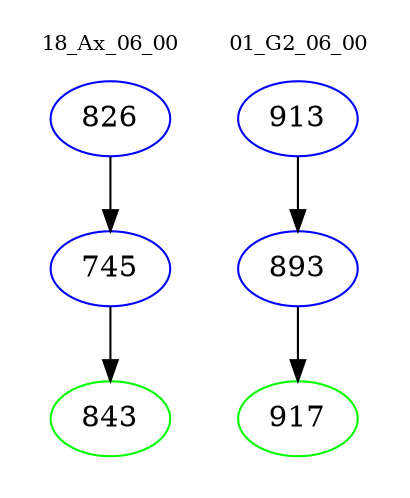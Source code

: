 digraph{
subgraph cluster_0 {
color = white
label = "18_Ax_06_00";
fontsize=10;
T0_826 [label="826", color="blue"]
T0_826 -> T0_745 [color="black"]
T0_745 [label="745", color="blue"]
T0_745 -> T0_843 [color="black"]
T0_843 [label="843", color="green"]
}
subgraph cluster_1 {
color = white
label = "01_G2_06_00";
fontsize=10;
T1_913 [label="913", color="blue"]
T1_913 -> T1_893 [color="black"]
T1_893 [label="893", color="blue"]
T1_893 -> T1_917 [color="black"]
T1_917 [label="917", color="green"]
}
}
